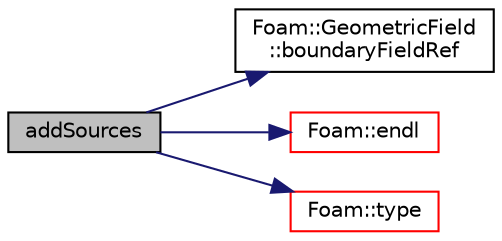 digraph "addSources"
{
  bgcolor="transparent";
  edge [fontname="Helvetica",fontsize="10",labelfontname="Helvetica",labelfontsize="10"];
  node [fontname="Helvetica",fontsize="10",shape=record];
  rankdir="LR";
  Node3427 [label="addSources",height=0.2,width=0.4,color="black", fillcolor="grey75", style="filled", fontcolor="black"];
  Node3427 -> Node3428 [color="midnightblue",fontsize="10",style="solid",fontname="Helvetica"];
  Node3428 [label="Foam::GeometricField\l::boundaryFieldRef",height=0.2,width=0.4,color="black",URL="$a23249.html#af3831c9fea9f6ae7532a6d57cc67c959",tooltip="Return a reference to the boundary field. "];
  Node3427 -> Node3429 [color="midnightblue",fontsize="10",style="solid",fontname="Helvetica"];
  Node3429 [label="Foam::endl",height=0.2,width=0.4,color="red",URL="$a21851.html#a2db8fe02a0d3909e9351bb4275b23ce4",tooltip="Add newline and flush stream. "];
  Node3427 -> Node3431 [color="midnightblue",fontsize="10",style="solid",fontname="Helvetica"];
  Node3431 [label="Foam::type",height=0.2,width=0.4,color="red",URL="$a21851.html#aec48583af672626378f501eb9fc32cd1",tooltip="Return the file type: DIRECTORY or FILE. "];
}
